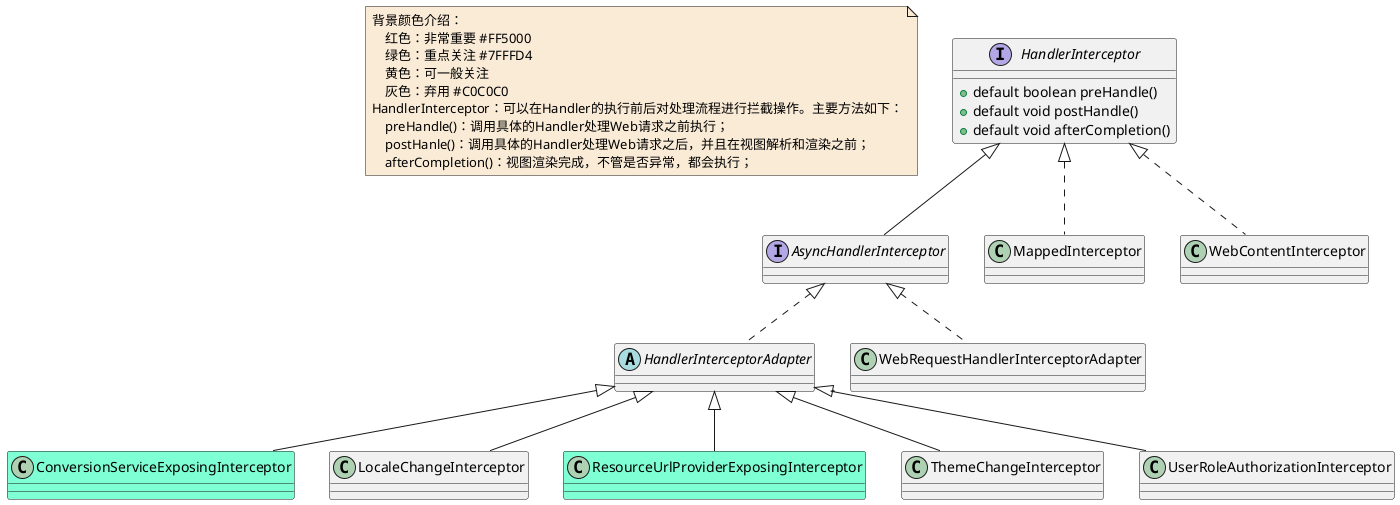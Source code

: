 @startuml

note  as N1 #FAEBD7
    背景颜色介绍：
        红色：非常重要 #FF5000
        绿色：重点关注 #7FFFD4
        黄色：可一般关注
        灰色：弃用 #C0C0C0
    HandlerInterceptor：可以在Handler的执行前后对处理流程进行拦截操作。主要方法如下：
        preHandle()：调用具体的Handler处理Web请求之前执行；
        postHanle()：调用具体的Handler处理Web请求之后，并且在视图解析和渲染之前；
        afterCompletion()：视图渲染完成，不管是否异常，都会执行；
end note

interface HandlerInterceptor
HandlerInterceptor : +default boolean preHandle()
HandlerInterceptor : +default void postHandle()
HandlerInterceptor : +default void afterCompletion()

interface AsyncHandlerInterceptor
class ConversionServiceExposingInterceptor #7FFFD4
abstract class HandlerInterceptorAdapter
class LocaleChangeInterceptor
class MappedInterceptor
class ResourceUrlProviderExposingInterceptor #7FFFD4
class ThemeChangeInterceptor
class UserRoleAuthorizationInterceptor
class WebContentInterceptor
class WebRequestHandlerInterceptorAdapter




AsyncHandlerInterceptor <|.. HandlerInterceptorAdapter
AsyncHandlerInterceptor <|.. WebRequestHandlerInterceptorAdapter


HandlerInterceptor <|-- AsyncHandlerInterceptor
HandlerInterceptor <|.. MappedInterceptor
HandlerInterceptor <|.. WebContentInterceptor


HandlerInterceptorAdapter <|-- ConversionServiceExposingInterceptor
HandlerInterceptorAdapter <|-- LocaleChangeInterceptor
HandlerInterceptorAdapter <|-- ResourceUrlProviderExposingInterceptor
HandlerInterceptorAdapter <|-- ThemeChangeInterceptor
HandlerInterceptorAdapter <|-- UserRoleAuthorizationInterceptor



@enduml